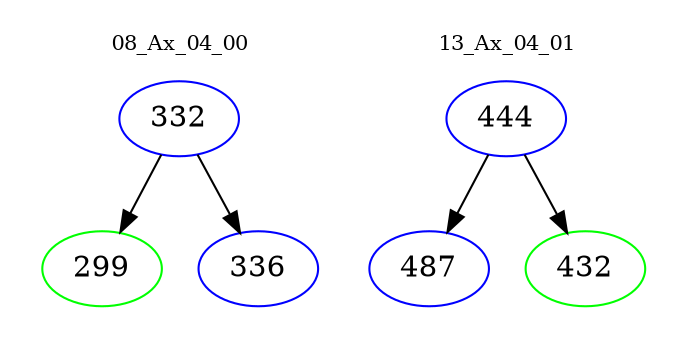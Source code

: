 digraph{
subgraph cluster_0 {
color = white
label = "08_Ax_04_00";
fontsize=10;
T0_332 [label="332", color="blue"]
T0_332 -> T0_299 [color="black"]
T0_299 [label="299", color="green"]
T0_332 -> T0_336 [color="black"]
T0_336 [label="336", color="blue"]
}
subgraph cluster_1 {
color = white
label = "13_Ax_04_01";
fontsize=10;
T1_444 [label="444", color="blue"]
T1_444 -> T1_487 [color="black"]
T1_487 [label="487", color="blue"]
T1_444 -> T1_432 [color="black"]
T1_432 [label="432", color="green"]
}
}
